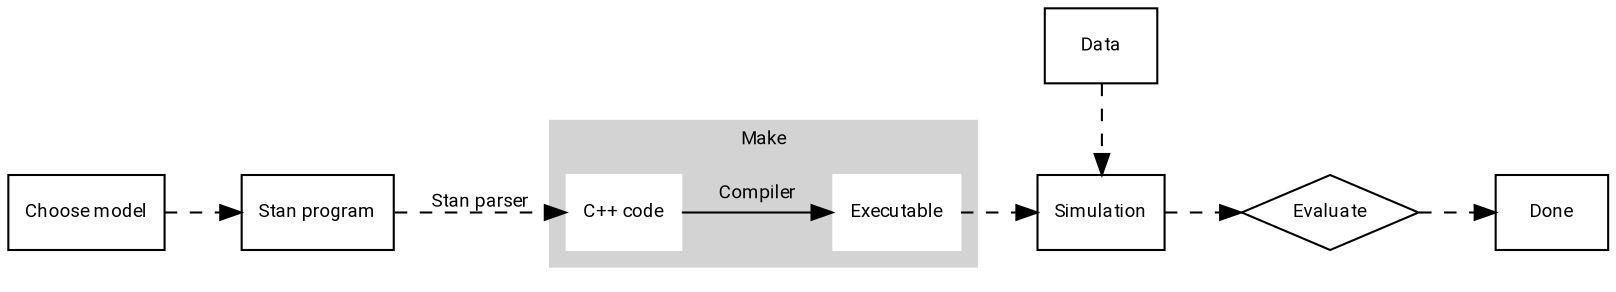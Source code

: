 digraph {
  rankdir="LR"
  // rankdir="TB"
  
  graph [fontname = "Roboto" fontsize = "9" splines=ortho nodesep=0.3 ];
  node  [fontname = "Roboto" fontsize = "9"];
  edge  [fontname = "Roboto" fontsize = "9"];

  // nodes
  A [ label="Choose model" shape="box"]
  B [ label="Stan program" shape="box"]
	subgraph cluster_0 {
		label = "Make";
		style=filled;
		color=lightgrey;
		node [style=filled,color=white];
    C [ label="C++ code"     shape="box"]
    D [ label="Executable"   shape="box"]
	}
  E [ label="Simulation"   shape="box"]
  G [ label="Data"         shape="box"]
  F [ label="Evaluate"     shape="diamond"]
  H [ label="Done"         shape="box"]

  // edges
  edge[ weight=3 ];
    A -> B [ style = "dashed" label = ""]
    B:e -> C:w [ style = "dashed" label = "Stan parser"]
  	C -> D [ style = "solid" label = "Compiler"]
    D -> E -> F -> H [ style = "dashed" label = ""]
  edge[ weight=1 ];
    // F:s -> B:s [ style = "dashed" label = ""]
    G -> E [ style = "dashed" label = ""]
  
  // {rank = same; A; B; }
  // {rank = same; C; D;}
  {rank = source; A;}
  {rank = same; G; E;}
  {rank = sink; H;}
  // {rank = sink; H;}
}
